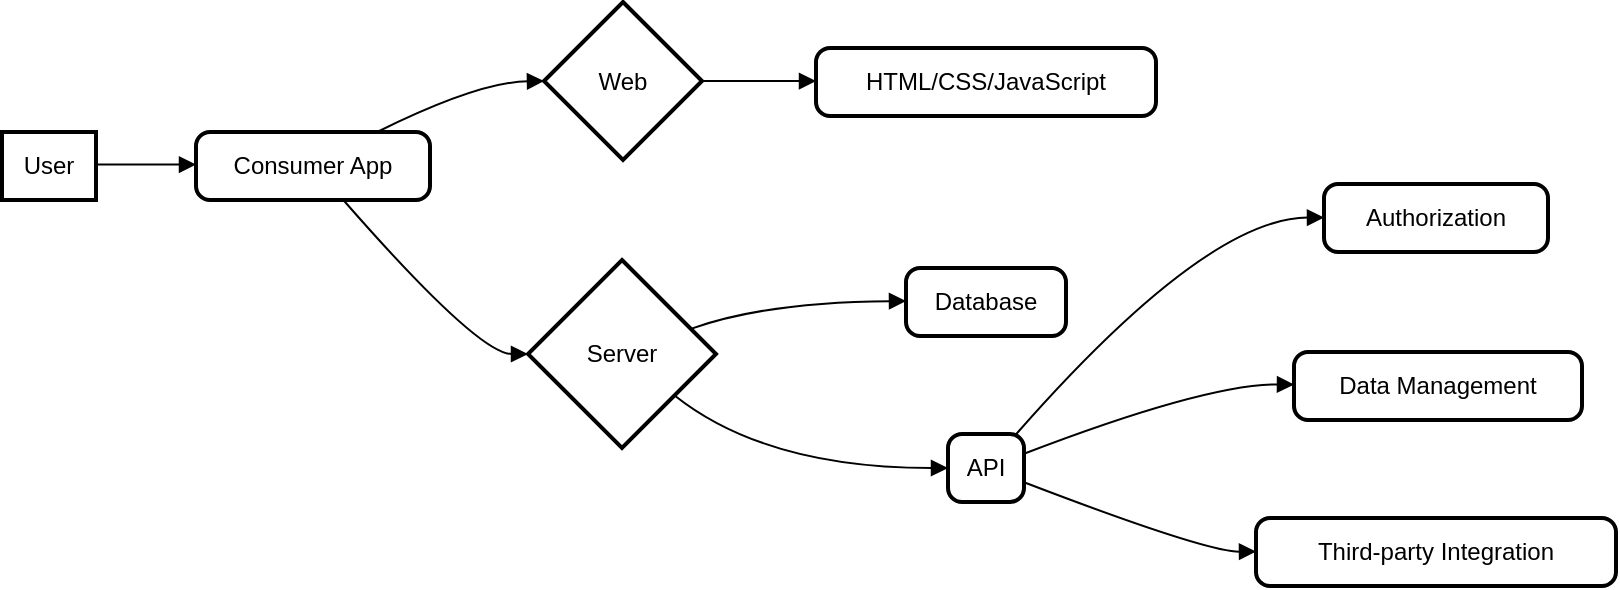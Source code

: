 <mxfile version="21.6.7" type="github">
  <diagram name="Page-1" id="OHdsYCbCnG-SN8lq6T2x">
    <mxGraphModel>
      <root>
        <mxCell id="0" />
        <mxCell id="1" parent="0" />
        <mxCell id="2" value="User" style="whiteSpace=wrap;strokeWidth=2;" vertex="1" parent="1">
          <mxGeometry y="65" width="47" height="34" as="geometry" />
        </mxCell>
        <mxCell id="3" value="Consumer App" style="rounded=1;absoluteArcSize=1;arcSize=14;whiteSpace=wrap;strokeWidth=2;" vertex="1" parent="1">
          <mxGeometry x="97" y="65" width="117" height="34" as="geometry" />
        </mxCell>
        <mxCell id="4" value="Web" style="rhombus;strokeWidth=2;whiteSpace=wrap;" vertex="1" parent="1">
          <mxGeometry x="271" width="79" height="79" as="geometry" />
        </mxCell>
        <mxCell id="5" value="Server" style="rhombus;strokeWidth=2;whiteSpace=wrap;" vertex="1" parent="1">
          <mxGeometry x="263" y="129" width="94" height="94" as="geometry" />
        </mxCell>
        <mxCell id="6" value="HTML/CSS/JavaScript" style="rounded=1;absoluteArcSize=1;arcSize=14;whiteSpace=wrap;strokeWidth=2;" vertex="1" parent="1">
          <mxGeometry x="407" y="23" width="170" height="34" as="geometry" />
        </mxCell>
        <mxCell id="7" value="Database" style="rounded=1;absoluteArcSize=1;arcSize=14;whiteSpace=wrap;strokeWidth=2;" vertex="1" parent="1">
          <mxGeometry x="452" y="133" width="80" height="34" as="geometry" />
        </mxCell>
        <mxCell id="8" value="API" style="rounded=1;absoluteArcSize=1;arcSize=14;whiteSpace=wrap;strokeWidth=2;" vertex="1" parent="1">
          <mxGeometry x="473" y="216" width="38" height="34" as="geometry" />
        </mxCell>
        <mxCell id="9" value="Authorization" style="rounded=1;absoluteArcSize=1;arcSize=14;whiteSpace=wrap;strokeWidth=2;" vertex="1" parent="1">
          <mxGeometry x="661" y="91" width="112" height="34" as="geometry" />
        </mxCell>
        <mxCell id="10" value="Data Management" style="rounded=1;absoluteArcSize=1;arcSize=14;whiteSpace=wrap;strokeWidth=2;" vertex="1" parent="1">
          <mxGeometry x="646" y="175" width="144" height="34" as="geometry" />
        </mxCell>
        <mxCell id="11" value="Third-party Integration" style="rounded=1;absoluteArcSize=1;arcSize=14;whiteSpace=wrap;strokeWidth=2;" vertex="1" parent="1">
          <mxGeometry x="627" y="258" width="180" height="34" as="geometry" />
        </mxCell>
        <mxCell id="12" value="" style="curved=1;startArrow=none;endArrow=block;exitX=0.996;exitY=0.479;entryX=-0.002;entryY=0.479;" edge="1" parent="1" source="2" target="3">
          <mxGeometry relative="1" as="geometry">
            <Array as="points" />
          </mxGeometry>
        </mxCell>
        <mxCell id="13" value="" style="curved=1;startArrow=none;endArrow=block;exitX=0.782;exitY=-0.014;entryX=-0.003;entryY=0.5;" edge="1" parent="1" source="3" target="4">
          <mxGeometry relative="1" as="geometry">
            <Array as="points">
              <mxPoint x="238" y="40" />
            </Array>
          </mxGeometry>
        </mxCell>
        <mxCell id="14" value="" style="curved=1;startArrow=none;endArrow=block;exitX=0.622;exitY=0.971;entryX=0.004;entryY=0.5;" edge="1" parent="1" source="3" target="5">
          <mxGeometry relative="1" as="geometry">
            <Array as="points">
              <mxPoint x="238" y="176" />
            </Array>
          </mxGeometry>
        </mxCell>
        <mxCell id="15" value="" style="curved=1;startArrow=none;endArrow=block;exitX=0.998;exitY=0.5;entryX=0.002;entryY=0.486;" edge="1" parent="1" source="4" target="6">
          <mxGeometry relative="1" as="geometry">
            <Array as="points" />
          </mxGeometry>
        </mxCell>
        <mxCell id="16" value="" style="curved=1;startArrow=none;endArrow=block;exitX=1.003;exitY=0.316;entryX=-0.0;entryY=0.486;" edge="1" parent="1" source="5" target="7">
          <mxGeometry relative="1" as="geometry">
            <Array as="points">
              <mxPoint x="382" y="150" />
            </Array>
          </mxGeometry>
        </mxCell>
        <mxCell id="17" value="" style="curved=1;startArrow=none;endArrow=block;exitX=1.003;exitY=0.896;entryX=0.008;entryY=0.5;" edge="1" parent="1" source="5" target="8">
          <mxGeometry relative="1" as="geometry">
            <Array as="points">
              <mxPoint x="382" y="233" />
            </Array>
          </mxGeometry>
        </mxCell>
        <mxCell id="18" value="" style="curved=1;startArrow=none;endArrow=block;exitX=0.892;exitY=0.008;entryX=0.003;entryY=0.493;" edge="1" parent="1" source="8" target="9">
          <mxGeometry relative="1" as="geometry">
            <Array as="points">
              <mxPoint x="602" y="108" />
            </Array>
          </mxGeometry>
        </mxCell>
        <mxCell id="19" value="" style="curved=1;startArrow=none;endArrow=block;exitX=1.003;exitY=0.289;entryX=-0.003;entryY=0.478;" edge="1" parent="1" source="8" target="10">
          <mxGeometry relative="1" as="geometry">
            <Array as="points">
              <mxPoint x="602" y="191" />
            </Array>
          </mxGeometry>
        </mxCell>
        <mxCell id="20" value="" style="curved=1;startArrow=none;endArrow=block;exitX=1.003;exitY=0.711;entryX=0.001;entryY=0.493;" edge="1" parent="1" source="8" target="11">
          <mxGeometry relative="1" as="geometry">
            <Array as="points">
              <mxPoint x="602" y="275" />
            </Array>
          </mxGeometry>
        </mxCell>
      </root>
    </mxGraphModel>
  </diagram>
</mxfile>
